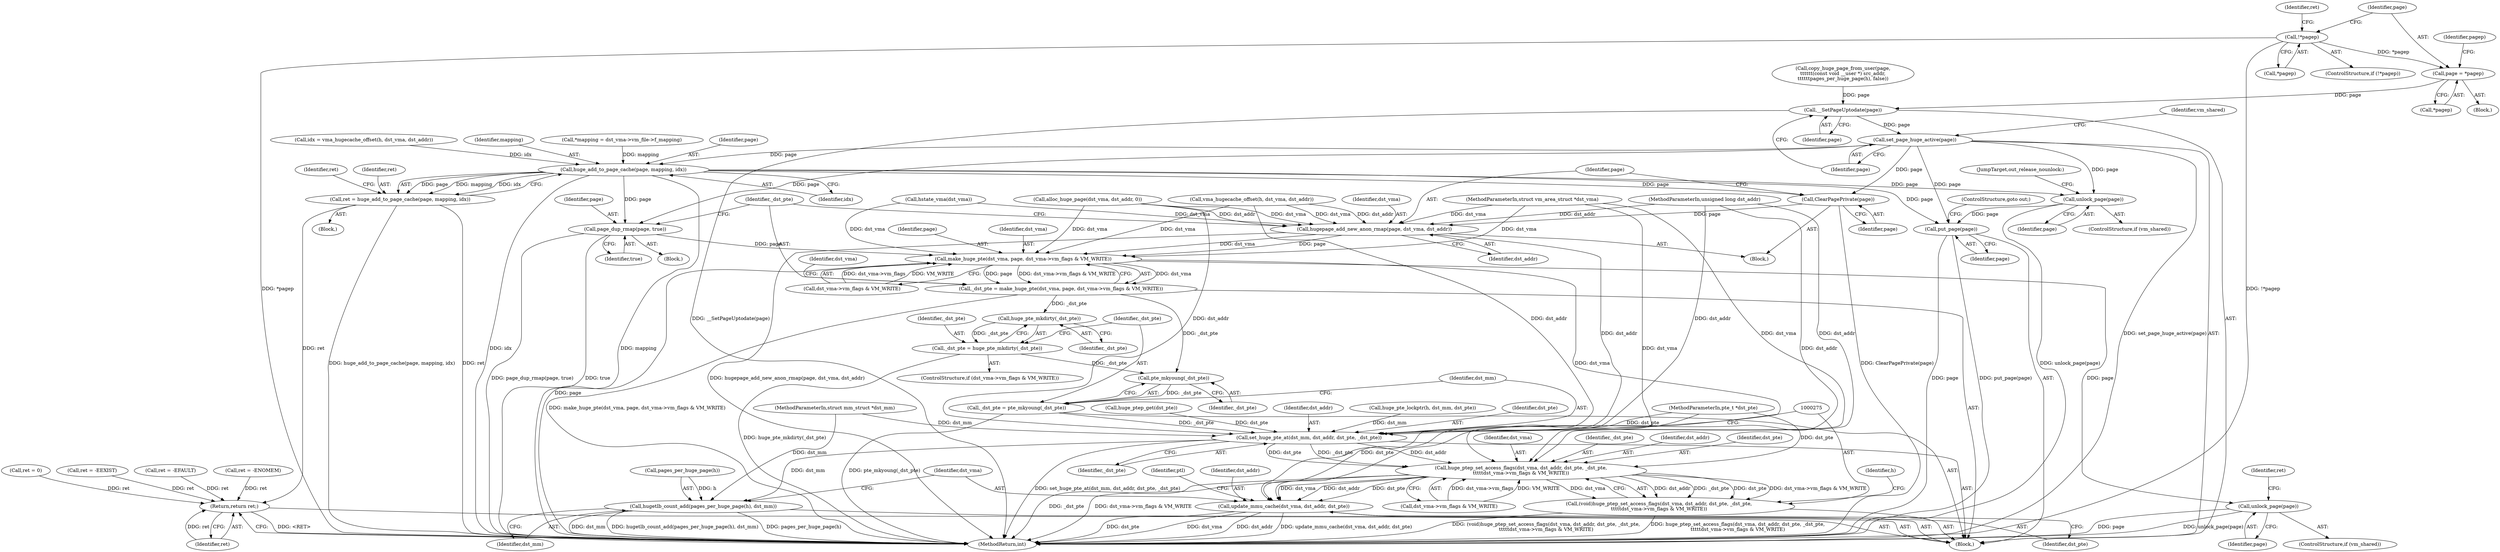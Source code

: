 digraph "0_linux_1e3921471354244f70fe268586ff94a97a6dd4df@pointer" {
"1000174" [label="(Call,page = *pagep)"];
"1000131" [label="(Call,!*pagep)"];
"1000182" [label="(Call,__SetPageUptodate(page))"];
"1000184" [label="(Call,set_page_huge_active(page))"];
"1000206" [label="(Call,huge_add_to_page_cache(page, mapping, idx))"];
"1000204" [label="(Call,ret = huge_add_to_page_cache(page, mapping, idx))"];
"1000304" [label="(Return,return ret;)"];
"1000234" [label="(Call,page_dup_rmap(page, true))"];
"1000247" [label="(Call,make_huge_pte(dst_vma, page, dst_vma->vm_flags & VM_WRITE))"];
"1000245" [label="(Call,_dst_pte = make_huge_pte(dst_vma, page, dst_vma->vm_flags & VM_WRITE))"];
"1000263" [label="(Call,huge_pte_mkdirty(_dst_pte))"];
"1000261" [label="(Call,_dst_pte = huge_pte_mkdirty(_dst_pte))"];
"1000267" [label="(Call,pte_mkyoung(_dst_pte))"];
"1000265" [label="(Call,_dst_pte = pte_mkyoung(_dst_pte))"];
"1000269" [label="(Call,set_huge_pte_at(dst_mm, dst_addr, dst_pte, _dst_pte))"];
"1000276" [label="(Call,huge_ptep_set_access_flags(dst_vma, dst_addr, dst_pte, _dst_pte,\n\t\t\t\t\tdst_vma->vm_flags & VM_WRITE))"];
"1000274" [label="(Call,(void)huge_ptep_set_access_flags(dst_vma, dst_addr, dst_pte, _dst_pte,\n\t\t\t\t\tdst_vma->vm_flags & VM_WRITE))"];
"1000290" [label="(Call,update_mmu_cache(dst_vma, dst_addr, dst_pte))"];
"1000286" [label="(Call,hugetlb_count_add(pages_per_huge_page(h), dst_mm))"];
"1000298" [label="(Call,unlock_page(page))"];
"1000239" [label="(Call,ClearPagePrivate(page))"];
"1000241" [label="(Call,hugepage_add_new_anon_rmap(page, dst_vma, dst_addr))"];
"1000311" [label="(Call,unlock_page(page))"];
"1000314" [label="(Call,put_page(page))"];
"1000264" [label="(Identifier,_dst_pte)"];
"1000211" [label="(Identifier,ret)"];
"1000246" [label="(Identifier,_dst_pte)"];
"1000243" [label="(Identifier,dst_vma)"];
"1000293" [label="(Identifier,dst_pte)"];
"1000208" [label="(Identifier,mapping)"];
"1000298" [label="(Call,unlock_page(page))"];
"1000132" [label="(Call,*pagep)"];
"1000263" [label="(Call,huge_pte_mkdirty(_dst_pte))"];
"1000296" [label="(ControlStructure,if (vm_shared))"];
"1000289" [label="(Identifier,dst_mm)"];
"1000270" [label="(Identifier,dst_mm)"];
"1000174" [label="(Call,page = *pagep)"];
"1000315" [label="(Identifier,page)"];
"1000124" [label="(Call,hstate_vma(dst_vma))"];
"1000209" [label="(Identifier,idx)"];
"1000107" [label="(MethodParameterIn,pte_t *dst_pte)"];
"1000272" [label="(Identifier,dst_pte)"];
"1000112" [label="(Block,)"];
"1000250" [label="(Call,dst_vma->vm_flags & VM_WRITE)"];
"1000290" [label="(Call,update_mmu_cache(dst_vma, dst_addr, dst_pte))"];
"1000151" [label="(Call,copy_huge_page_from_user(page,\n\t\t\t\t\t\t(const void __user *) src_addr,\n\t\t\t\t\t\tpages_per_huge_page(h), false))"];
"1000291" [label="(Identifier,dst_vma)"];
"1000269" [label="(Call,set_huge_pte_at(dst_mm, dst_addr, dst_pte, _dst_pte))"];
"1000311" [label="(Call,unlock_page(page))"];
"1000317" [label="(MethodReturn,int)"];
"1000235" [label="(Identifier,page)"];
"1000288" [label="(Identifier,h)"];
"1000312" [label="(Identifier,page)"];
"1000276" [label="(Call,huge_ptep_set_access_flags(dst_vma, dst_addr, dst_pte, _dst_pte,\n\t\t\t\t\tdst_vma->vm_flags & VM_WRITE))"];
"1000173" [label="(Block,)"];
"1000206" [label="(Call,huge_add_to_page_cache(page, mapping, idx))"];
"1000280" [label="(Identifier,_dst_pte)"];
"1000176" [label="(Call,*pagep)"];
"1000301" [label="(Identifier,ret)"];
"1000287" [label="(Call,pages_per_huge_page(h))"];
"1000248" [label="(Identifier,dst_vma)"];
"1000136" [label="(Identifier,ret)"];
"1000299" [label="(Identifier,page)"];
"1000184" [label="(Call,set_page_huge_active(page))"];
"1000109" [label="(MethodParameterIn,unsigned long dst_addr)"];
"1000205" [label="(Identifier,ret)"];
"1000108" [label="(MethodParameterIn,struct vm_area_struct *dst_vma)"];
"1000305" [label="(Identifier,ret)"];
"1000314" [label="(Call,put_page(page))"];
"1000255" [label="(ControlStructure,if (dst_vma->vm_flags & VM_WRITE))"];
"1000183" [label="(Identifier,page)"];
"1000267" [label="(Call,pte_mkyoung(_dst_pte))"];
"1000130" [label="(ControlStructure,if (!*pagep))"];
"1000274" [label="(Call,(void)huge_ptep_set_access_flags(dst_vma, dst_addr, dst_pte, _dst_pte,\n\t\t\t\t\tdst_vma->vm_flags & VM_WRITE))"];
"1000271" [label="(Identifier,dst_addr)"];
"1000295" [label="(Identifier,ptl)"];
"1000286" [label="(Call,hugetlb_count_add(pages_per_huge_page(h), dst_mm))"];
"1000300" [label="(Call,ret = 0)"];
"1000244" [label="(Identifier,dst_addr)"];
"1000266" [label="(Identifier,_dst_pte)"];
"1000273" [label="(Identifier,_dst_pte)"];
"1000281" [label="(Call,dst_vma->vm_flags & VM_WRITE)"];
"1000247" [label="(Call,make_huge_pte(dst_vma, page, dst_vma->vm_flags & VM_WRITE))"];
"1000240" [label="(Identifier,page)"];
"1000313" [label="(JumpTarget,out_release_nounlock:)"];
"1000292" [label="(Identifier,dst_addr)"];
"1000141" [label="(Call,alloc_huge_page(dst_vma, dst_addr, 0))"];
"1000215" [label="(Call,huge_pte_lockptr(h, dst_mm, dst_pte))"];
"1000242" [label="(Identifier,page)"];
"1000187" [label="(Identifier,vm_shared)"];
"1000190" [label="(Call,*mapping = dst_vma->vm_file->f_mapping)"];
"1000204" [label="(Call,ret = huge_add_to_page_cache(page, mapping, idx))"];
"1000239" [label="(Call,ClearPagePrivate(page))"];
"1000221" [label="(Call,ret = -EEXIST)"];
"1000316" [label="(ControlStructure,goto out;)"];
"1000175" [label="(Identifier,page)"];
"1000200" [label="(Call,vma_hugecache_offset(h, dst_vma, dst_addr))"];
"1000207" [label="(Identifier,page)"];
"1000163" [label="(Call,ret = -EFAULT)"];
"1000265" [label="(Call,_dst_pte = pte_mkyoung(_dst_pte))"];
"1000245" [label="(Call,_dst_pte = make_huge_pte(dst_vma, page, dst_vma->vm_flags & VM_WRITE))"];
"1000268" [label="(Identifier,_dst_pte)"];
"1000106" [label="(MethodParameterIn,struct mm_struct *dst_mm)"];
"1000258" [label="(Identifier,dst_vma)"];
"1000262" [label="(Identifier,_dst_pte)"];
"1000180" [label="(Identifier,pagep)"];
"1000241" [label="(Call,hugepage_add_new_anon_rmap(page, dst_vma, dst_addr))"];
"1000185" [label="(Identifier,page)"];
"1000236" [label="(Identifier,true)"];
"1000135" [label="(Call,ret = -ENOMEM)"];
"1000198" [label="(Call,idx = vma_hugecache_offset(h, dst_vma, dst_addr))"];
"1000233" [label="(Block,)"];
"1000304" [label="(Return,return ret;)"];
"1000188" [label="(Block,)"];
"1000228" [label="(Call,huge_ptep_get(dst_pte))"];
"1000278" [label="(Identifier,dst_addr)"];
"1000261" [label="(Call,_dst_pte = huge_pte_mkdirty(_dst_pte))"];
"1000238" [label="(Block,)"];
"1000131" [label="(Call,!*pagep)"];
"1000182" [label="(Call,__SetPageUptodate(page))"];
"1000234" [label="(Call,page_dup_rmap(page, true))"];
"1000279" [label="(Identifier,dst_pte)"];
"1000249" [label="(Identifier,page)"];
"1000277" [label="(Identifier,dst_vma)"];
"1000309" [label="(ControlStructure,if (vm_shared))"];
"1000174" -> "1000173"  [label="AST: "];
"1000174" -> "1000176"  [label="CFG: "];
"1000175" -> "1000174"  [label="AST: "];
"1000176" -> "1000174"  [label="AST: "];
"1000180" -> "1000174"  [label="CFG: "];
"1000131" -> "1000174"  [label="DDG: *pagep"];
"1000174" -> "1000182"  [label="DDG: page"];
"1000131" -> "1000130"  [label="AST: "];
"1000131" -> "1000132"  [label="CFG: "];
"1000132" -> "1000131"  [label="AST: "];
"1000136" -> "1000131"  [label="CFG: "];
"1000175" -> "1000131"  [label="CFG: "];
"1000131" -> "1000317"  [label="DDG: *pagep"];
"1000131" -> "1000317"  [label="DDG: !*pagep"];
"1000182" -> "1000112"  [label="AST: "];
"1000182" -> "1000183"  [label="CFG: "];
"1000183" -> "1000182"  [label="AST: "];
"1000185" -> "1000182"  [label="CFG: "];
"1000182" -> "1000317"  [label="DDG: __SetPageUptodate(page)"];
"1000151" -> "1000182"  [label="DDG: page"];
"1000182" -> "1000184"  [label="DDG: page"];
"1000184" -> "1000112"  [label="AST: "];
"1000184" -> "1000185"  [label="CFG: "];
"1000185" -> "1000184"  [label="AST: "];
"1000187" -> "1000184"  [label="CFG: "];
"1000184" -> "1000317"  [label="DDG: set_page_huge_active(page)"];
"1000184" -> "1000206"  [label="DDG: page"];
"1000184" -> "1000234"  [label="DDG: page"];
"1000184" -> "1000239"  [label="DDG: page"];
"1000184" -> "1000311"  [label="DDG: page"];
"1000184" -> "1000314"  [label="DDG: page"];
"1000206" -> "1000204"  [label="AST: "];
"1000206" -> "1000209"  [label="CFG: "];
"1000207" -> "1000206"  [label="AST: "];
"1000208" -> "1000206"  [label="AST: "];
"1000209" -> "1000206"  [label="AST: "];
"1000204" -> "1000206"  [label="CFG: "];
"1000206" -> "1000317"  [label="DDG: idx"];
"1000206" -> "1000317"  [label="DDG: mapping"];
"1000206" -> "1000204"  [label="DDG: page"];
"1000206" -> "1000204"  [label="DDG: mapping"];
"1000206" -> "1000204"  [label="DDG: idx"];
"1000190" -> "1000206"  [label="DDG: mapping"];
"1000198" -> "1000206"  [label="DDG: idx"];
"1000206" -> "1000234"  [label="DDG: page"];
"1000206" -> "1000239"  [label="DDG: page"];
"1000206" -> "1000311"  [label="DDG: page"];
"1000206" -> "1000314"  [label="DDG: page"];
"1000204" -> "1000188"  [label="AST: "];
"1000205" -> "1000204"  [label="AST: "];
"1000211" -> "1000204"  [label="CFG: "];
"1000204" -> "1000317"  [label="DDG: huge_add_to_page_cache(page, mapping, idx)"];
"1000204" -> "1000317"  [label="DDG: ret"];
"1000204" -> "1000304"  [label="DDG: ret"];
"1000304" -> "1000112"  [label="AST: "];
"1000304" -> "1000305"  [label="CFG: "];
"1000305" -> "1000304"  [label="AST: "];
"1000317" -> "1000304"  [label="CFG: "];
"1000304" -> "1000317"  [label="DDG: <RET>"];
"1000305" -> "1000304"  [label="DDG: ret"];
"1000163" -> "1000304"  [label="DDG: ret"];
"1000300" -> "1000304"  [label="DDG: ret"];
"1000221" -> "1000304"  [label="DDG: ret"];
"1000135" -> "1000304"  [label="DDG: ret"];
"1000234" -> "1000233"  [label="AST: "];
"1000234" -> "1000236"  [label="CFG: "];
"1000235" -> "1000234"  [label="AST: "];
"1000236" -> "1000234"  [label="AST: "];
"1000246" -> "1000234"  [label="CFG: "];
"1000234" -> "1000317"  [label="DDG: true"];
"1000234" -> "1000317"  [label="DDG: page_dup_rmap(page, true)"];
"1000234" -> "1000247"  [label="DDG: page"];
"1000247" -> "1000245"  [label="AST: "];
"1000247" -> "1000250"  [label="CFG: "];
"1000248" -> "1000247"  [label="AST: "];
"1000249" -> "1000247"  [label="AST: "];
"1000250" -> "1000247"  [label="AST: "];
"1000245" -> "1000247"  [label="CFG: "];
"1000247" -> "1000317"  [label="DDG: page"];
"1000247" -> "1000245"  [label="DDG: dst_vma"];
"1000247" -> "1000245"  [label="DDG: page"];
"1000247" -> "1000245"  [label="DDG: dst_vma->vm_flags & VM_WRITE"];
"1000141" -> "1000247"  [label="DDG: dst_vma"];
"1000124" -> "1000247"  [label="DDG: dst_vma"];
"1000241" -> "1000247"  [label="DDG: dst_vma"];
"1000241" -> "1000247"  [label="DDG: page"];
"1000200" -> "1000247"  [label="DDG: dst_vma"];
"1000108" -> "1000247"  [label="DDG: dst_vma"];
"1000250" -> "1000247"  [label="DDG: dst_vma->vm_flags"];
"1000250" -> "1000247"  [label="DDG: VM_WRITE"];
"1000247" -> "1000276"  [label="DDG: dst_vma"];
"1000247" -> "1000298"  [label="DDG: page"];
"1000245" -> "1000112"  [label="AST: "];
"1000246" -> "1000245"  [label="AST: "];
"1000258" -> "1000245"  [label="CFG: "];
"1000245" -> "1000317"  [label="DDG: make_huge_pte(dst_vma, page, dst_vma->vm_flags & VM_WRITE)"];
"1000245" -> "1000263"  [label="DDG: _dst_pte"];
"1000245" -> "1000267"  [label="DDG: _dst_pte"];
"1000263" -> "1000261"  [label="AST: "];
"1000263" -> "1000264"  [label="CFG: "];
"1000264" -> "1000263"  [label="AST: "];
"1000261" -> "1000263"  [label="CFG: "];
"1000263" -> "1000261"  [label="DDG: _dst_pte"];
"1000261" -> "1000255"  [label="AST: "];
"1000262" -> "1000261"  [label="AST: "];
"1000266" -> "1000261"  [label="CFG: "];
"1000261" -> "1000317"  [label="DDG: huge_pte_mkdirty(_dst_pte)"];
"1000261" -> "1000267"  [label="DDG: _dst_pte"];
"1000267" -> "1000265"  [label="AST: "];
"1000267" -> "1000268"  [label="CFG: "];
"1000268" -> "1000267"  [label="AST: "];
"1000265" -> "1000267"  [label="CFG: "];
"1000267" -> "1000265"  [label="DDG: _dst_pte"];
"1000265" -> "1000112"  [label="AST: "];
"1000266" -> "1000265"  [label="AST: "];
"1000270" -> "1000265"  [label="CFG: "];
"1000265" -> "1000317"  [label="DDG: pte_mkyoung(_dst_pte)"];
"1000265" -> "1000269"  [label="DDG: _dst_pte"];
"1000269" -> "1000112"  [label="AST: "];
"1000269" -> "1000273"  [label="CFG: "];
"1000270" -> "1000269"  [label="AST: "];
"1000271" -> "1000269"  [label="AST: "];
"1000272" -> "1000269"  [label="AST: "];
"1000273" -> "1000269"  [label="AST: "];
"1000275" -> "1000269"  [label="CFG: "];
"1000269" -> "1000317"  [label="DDG: set_huge_pte_at(dst_mm, dst_addr, dst_pte, _dst_pte)"];
"1000215" -> "1000269"  [label="DDG: dst_mm"];
"1000106" -> "1000269"  [label="DDG: dst_mm"];
"1000200" -> "1000269"  [label="DDG: dst_addr"];
"1000141" -> "1000269"  [label="DDG: dst_addr"];
"1000241" -> "1000269"  [label="DDG: dst_addr"];
"1000109" -> "1000269"  [label="DDG: dst_addr"];
"1000228" -> "1000269"  [label="DDG: dst_pte"];
"1000107" -> "1000269"  [label="DDG: dst_pte"];
"1000269" -> "1000276"  [label="DDG: dst_addr"];
"1000269" -> "1000276"  [label="DDG: dst_pte"];
"1000269" -> "1000276"  [label="DDG: _dst_pte"];
"1000269" -> "1000286"  [label="DDG: dst_mm"];
"1000276" -> "1000274"  [label="AST: "];
"1000276" -> "1000281"  [label="CFG: "];
"1000277" -> "1000276"  [label="AST: "];
"1000278" -> "1000276"  [label="AST: "];
"1000279" -> "1000276"  [label="AST: "];
"1000280" -> "1000276"  [label="AST: "];
"1000281" -> "1000276"  [label="AST: "];
"1000274" -> "1000276"  [label="CFG: "];
"1000276" -> "1000317"  [label="DDG: _dst_pte"];
"1000276" -> "1000317"  [label="DDG: dst_vma->vm_flags & VM_WRITE"];
"1000276" -> "1000274"  [label="DDG: dst_addr"];
"1000276" -> "1000274"  [label="DDG: _dst_pte"];
"1000276" -> "1000274"  [label="DDG: dst_pte"];
"1000276" -> "1000274"  [label="DDG: dst_vma->vm_flags & VM_WRITE"];
"1000276" -> "1000274"  [label="DDG: dst_vma"];
"1000108" -> "1000276"  [label="DDG: dst_vma"];
"1000109" -> "1000276"  [label="DDG: dst_addr"];
"1000107" -> "1000276"  [label="DDG: dst_pte"];
"1000281" -> "1000276"  [label="DDG: dst_vma->vm_flags"];
"1000281" -> "1000276"  [label="DDG: VM_WRITE"];
"1000276" -> "1000290"  [label="DDG: dst_vma"];
"1000276" -> "1000290"  [label="DDG: dst_addr"];
"1000276" -> "1000290"  [label="DDG: dst_pte"];
"1000274" -> "1000112"  [label="AST: "];
"1000275" -> "1000274"  [label="AST: "];
"1000288" -> "1000274"  [label="CFG: "];
"1000274" -> "1000317"  [label="DDG: (void)huge_ptep_set_access_flags(dst_vma, dst_addr, dst_pte, _dst_pte,\n\t\t\t\t\tdst_vma->vm_flags & VM_WRITE)"];
"1000274" -> "1000317"  [label="DDG: huge_ptep_set_access_flags(dst_vma, dst_addr, dst_pte, _dst_pte,\n\t\t\t\t\tdst_vma->vm_flags & VM_WRITE)"];
"1000290" -> "1000112"  [label="AST: "];
"1000290" -> "1000293"  [label="CFG: "];
"1000291" -> "1000290"  [label="AST: "];
"1000292" -> "1000290"  [label="AST: "];
"1000293" -> "1000290"  [label="AST: "];
"1000295" -> "1000290"  [label="CFG: "];
"1000290" -> "1000317"  [label="DDG: dst_vma"];
"1000290" -> "1000317"  [label="DDG: dst_addr"];
"1000290" -> "1000317"  [label="DDG: update_mmu_cache(dst_vma, dst_addr, dst_pte)"];
"1000290" -> "1000317"  [label="DDG: dst_pte"];
"1000108" -> "1000290"  [label="DDG: dst_vma"];
"1000109" -> "1000290"  [label="DDG: dst_addr"];
"1000107" -> "1000290"  [label="DDG: dst_pte"];
"1000286" -> "1000112"  [label="AST: "];
"1000286" -> "1000289"  [label="CFG: "];
"1000287" -> "1000286"  [label="AST: "];
"1000289" -> "1000286"  [label="AST: "];
"1000291" -> "1000286"  [label="CFG: "];
"1000286" -> "1000317"  [label="DDG: hugetlb_count_add(pages_per_huge_page(h), dst_mm)"];
"1000286" -> "1000317"  [label="DDG: pages_per_huge_page(h)"];
"1000286" -> "1000317"  [label="DDG: dst_mm"];
"1000287" -> "1000286"  [label="DDG: h"];
"1000106" -> "1000286"  [label="DDG: dst_mm"];
"1000298" -> "1000296"  [label="AST: "];
"1000298" -> "1000299"  [label="CFG: "];
"1000299" -> "1000298"  [label="AST: "];
"1000301" -> "1000298"  [label="CFG: "];
"1000298" -> "1000317"  [label="DDG: unlock_page(page)"];
"1000298" -> "1000317"  [label="DDG: page"];
"1000239" -> "1000238"  [label="AST: "];
"1000239" -> "1000240"  [label="CFG: "];
"1000240" -> "1000239"  [label="AST: "];
"1000242" -> "1000239"  [label="CFG: "];
"1000239" -> "1000317"  [label="DDG: ClearPagePrivate(page)"];
"1000239" -> "1000241"  [label="DDG: page"];
"1000241" -> "1000238"  [label="AST: "];
"1000241" -> "1000244"  [label="CFG: "];
"1000242" -> "1000241"  [label="AST: "];
"1000243" -> "1000241"  [label="AST: "];
"1000244" -> "1000241"  [label="AST: "];
"1000246" -> "1000241"  [label="CFG: "];
"1000241" -> "1000317"  [label="DDG: hugepage_add_new_anon_rmap(page, dst_vma, dst_addr)"];
"1000141" -> "1000241"  [label="DDG: dst_vma"];
"1000141" -> "1000241"  [label="DDG: dst_addr"];
"1000124" -> "1000241"  [label="DDG: dst_vma"];
"1000200" -> "1000241"  [label="DDG: dst_vma"];
"1000200" -> "1000241"  [label="DDG: dst_addr"];
"1000108" -> "1000241"  [label="DDG: dst_vma"];
"1000109" -> "1000241"  [label="DDG: dst_addr"];
"1000311" -> "1000309"  [label="AST: "];
"1000311" -> "1000312"  [label="CFG: "];
"1000312" -> "1000311"  [label="AST: "];
"1000313" -> "1000311"  [label="CFG: "];
"1000311" -> "1000317"  [label="DDG: unlock_page(page)"];
"1000311" -> "1000314"  [label="DDG: page"];
"1000314" -> "1000112"  [label="AST: "];
"1000314" -> "1000315"  [label="CFG: "];
"1000315" -> "1000314"  [label="AST: "];
"1000316" -> "1000314"  [label="CFG: "];
"1000314" -> "1000317"  [label="DDG: page"];
"1000314" -> "1000317"  [label="DDG: put_page(page)"];
}

